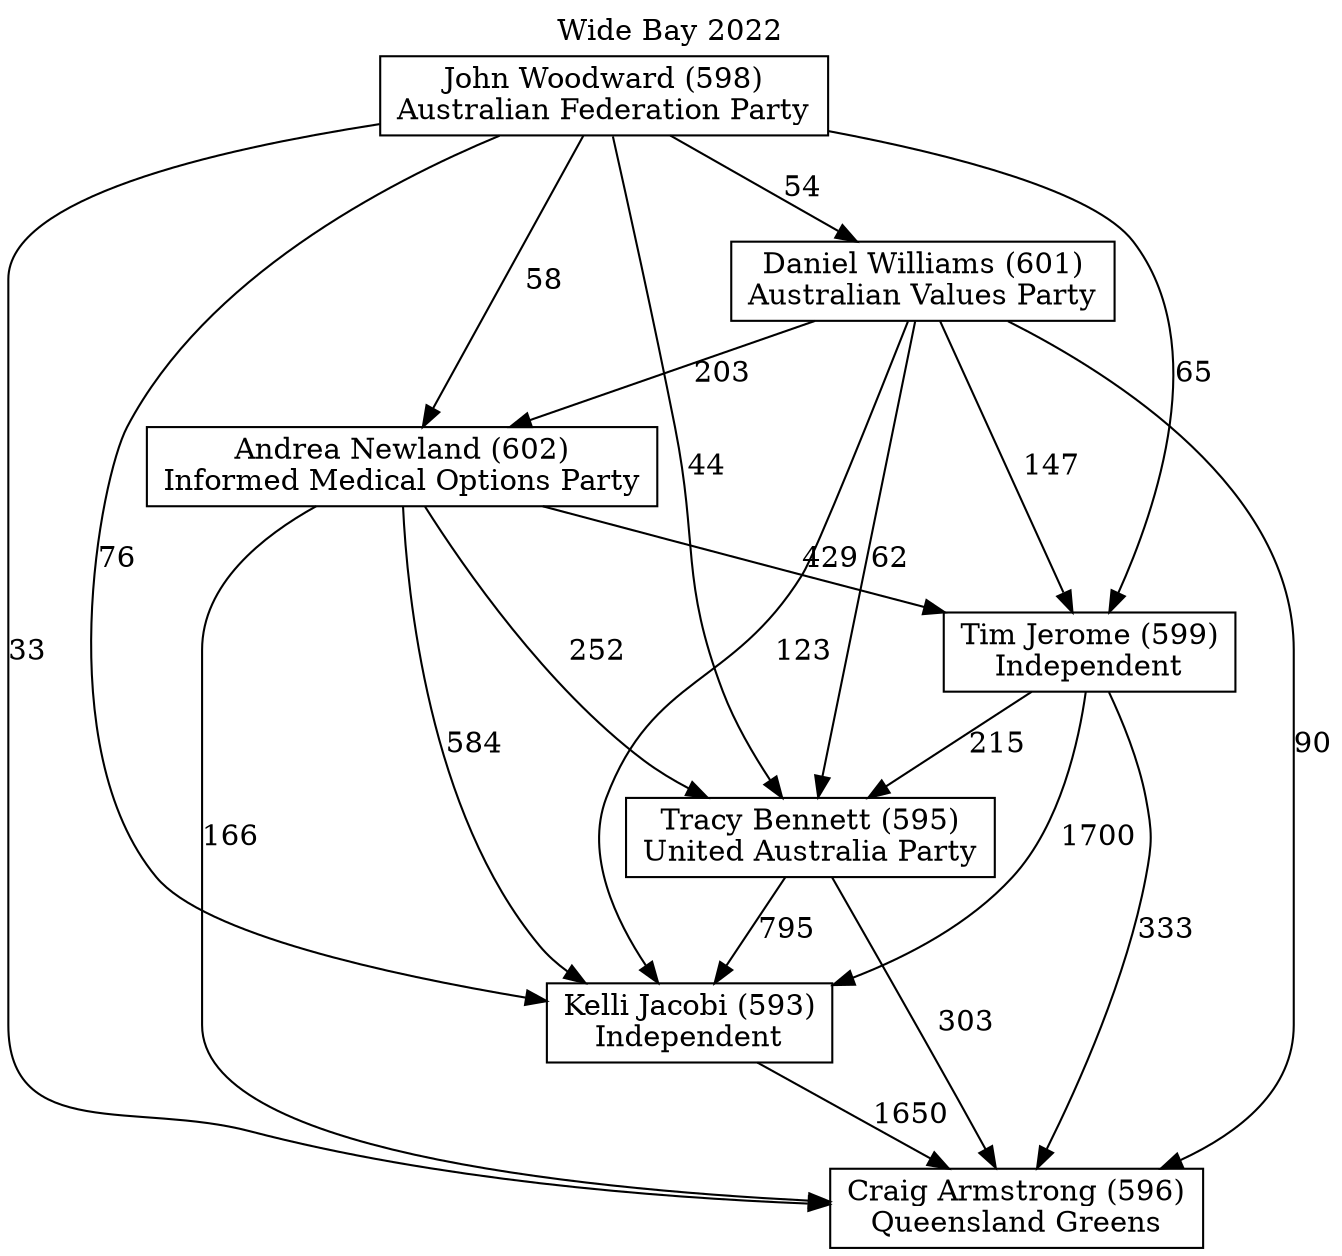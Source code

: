 // House preference flow
digraph "Craig Armstrong (596)_Wide Bay_2022" {
	graph [label="Wide Bay 2022" labelloc=t mclimit=10]
	node [shape=box]
	"John Woodward (598)" [label="John Woodward (598)
Australian Federation Party"]
	"Kelli Jacobi (593)" [label="Kelli Jacobi (593)
Independent"]
	"Tim Jerome (599)" [label="Tim Jerome (599)
Independent"]
	"Craig Armstrong (596)" [label="Craig Armstrong (596)
Queensland Greens"]
	"Tracy Bennett (595)" [label="Tracy Bennett (595)
United Australia Party"]
	"Andrea Newland (602)" [label="Andrea Newland (602)
Informed Medical Options Party"]
	"Daniel Williams (601)" [label="Daniel Williams (601)
Australian Values Party"]
	"John Woodward (598)" -> "Andrea Newland (602)" [label=58]
	"John Woodward (598)" -> "Craig Armstrong (596)" [label=33]
	"John Woodward (598)" -> "Tracy Bennett (595)" [label=44]
	"Andrea Newland (602)" -> "Craig Armstrong (596)" [label=166]
	"Tim Jerome (599)" -> "Kelli Jacobi (593)" [label=1700]
	"Daniel Williams (601)" -> "Tim Jerome (599)" [label=147]
	"Andrea Newland (602)" -> "Kelli Jacobi (593)" [label=584]
	"John Woodward (598)" -> "Daniel Williams (601)" [label=54]
	"John Woodward (598)" -> "Kelli Jacobi (593)" [label=76]
	"Tim Jerome (599)" -> "Tracy Bennett (595)" [label=215]
	"Daniel Williams (601)" -> "Tracy Bennett (595)" [label=62]
	"Daniel Williams (601)" -> "Craig Armstrong (596)" [label=90]
	"Tracy Bennett (595)" -> "Craig Armstrong (596)" [label=303]
	"Andrea Newland (602)" -> "Tim Jerome (599)" [label=429]
	"Kelli Jacobi (593)" -> "Craig Armstrong (596)" [label=1650]
	"Tim Jerome (599)" -> "Craig Armstrong (596)" [label=333]
	"Andrea Newland (602)" -> "Tracy Bennett (595)" [label=252]
	"Daniel Williams (601)" -> "Kelli Jacobi (593)" [label=123]
	"Tracy Bennett (595)" -> "Kelli Jacobi (593)" [label=795]
	"Daniel Williams (601)" -> "Andrea Newland (602)" [label=203]
	"John Woodward (598)" -> "Tim Jerome (599)" [label=65]
}

